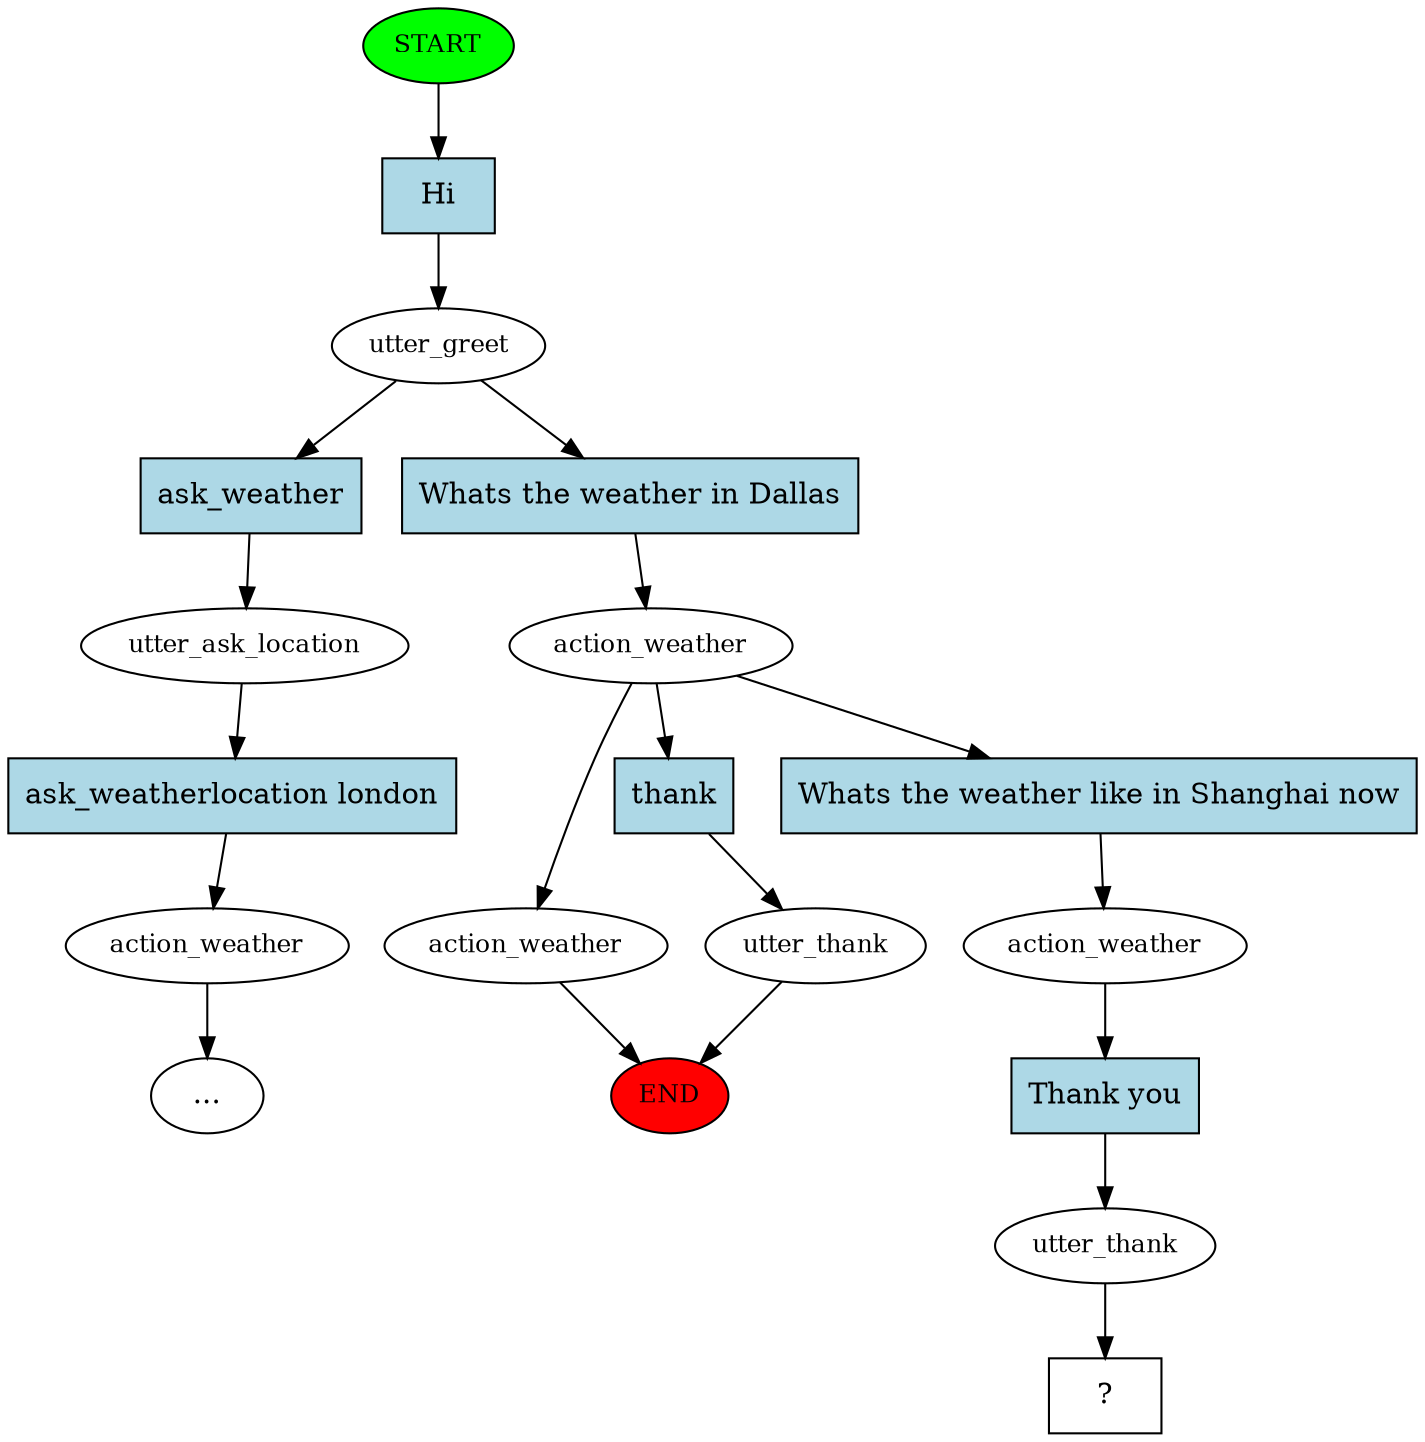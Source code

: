 digraph  {
0 [class="start active", fillcolor=green, fontsize=12, label=START, style=filled];
"-1" [class=end, fillcolor=red, fontsize=12, label=END, style=filled];
1 [class=active, fontsize=12, label=utter_greet];
2 [class="", fontsize=12, label=utter_ask_location];
3 [class="", fontsize=12, label=action_weather];
"-3" [class=ellipsis, label="..."];
5 [class=active, fontsize=12, label=action_weather];
6 [class="", fontsize=12, label=utter_thank];
9 [class="", fontsize=12, label=action_weather];
12 [class=active, fontsize=12, label=action_weather];
13 [class=active, fontsize=12, label=utter_thank];
14 [class="intent dashed active", label="  ?  ", shape=rect];
15 [class="intent active", fillcolor=lightblue, label=Hi, shape=rect, style=filled];
16 [class=intent, fillcolor=lightblue, label=ask_weather, shape=rect, style=filled];
17 [class="intent active", fillcolor=lightblue, label="Whats the weather in Dallas", shape=rect, style=filled];
18 [class=intent, fillcolor=lightblue, label="ask_weatherlocation london", shape=rect, style=filled];
19 [class=intent, fillcolor=lightblue, label=thank, shape=rect, style=filled];
20 [class="intent active", fillcolor=lightblue, label="Whats the weather like in Shanghai now", shape=rect, style=filled];
21 [class="intent active", fillcolor=lightblue, label="Thank you", shape=rect, style=filled];
0 -> 15  [class=active, key=0];
1 -> 16  [class="", key=0];
1 -> 17  [class=active, key=0];
2 -> 18  [class="", key=0];
3 -> "-3"  [class="", key=NONE, label=""];
5 -> 9  [class="", key=NONE, label=""];
5 -> 19  [class="", key=0];
5 -> 20  [class=active, key=0];
6 -> "-1"  [class="", key=NONE, label=""];
9 -> "-1"  [class="", key=NONE, label=""];
12 -> 21  [class=active, key=0];
13 -> 14  [class=active, key=NONE, label=""];
15 -> 1  [class=active, key=0];
16 -> 2  [class="", key=0];
17 -> 5  [class=active, key=0];
18 -> 3  [class="", key=0];
19 -> 6  [class="", key=0];
20 -> 12  [class=active, key=0];
21 -> 13  [class=active, key=0];
}
